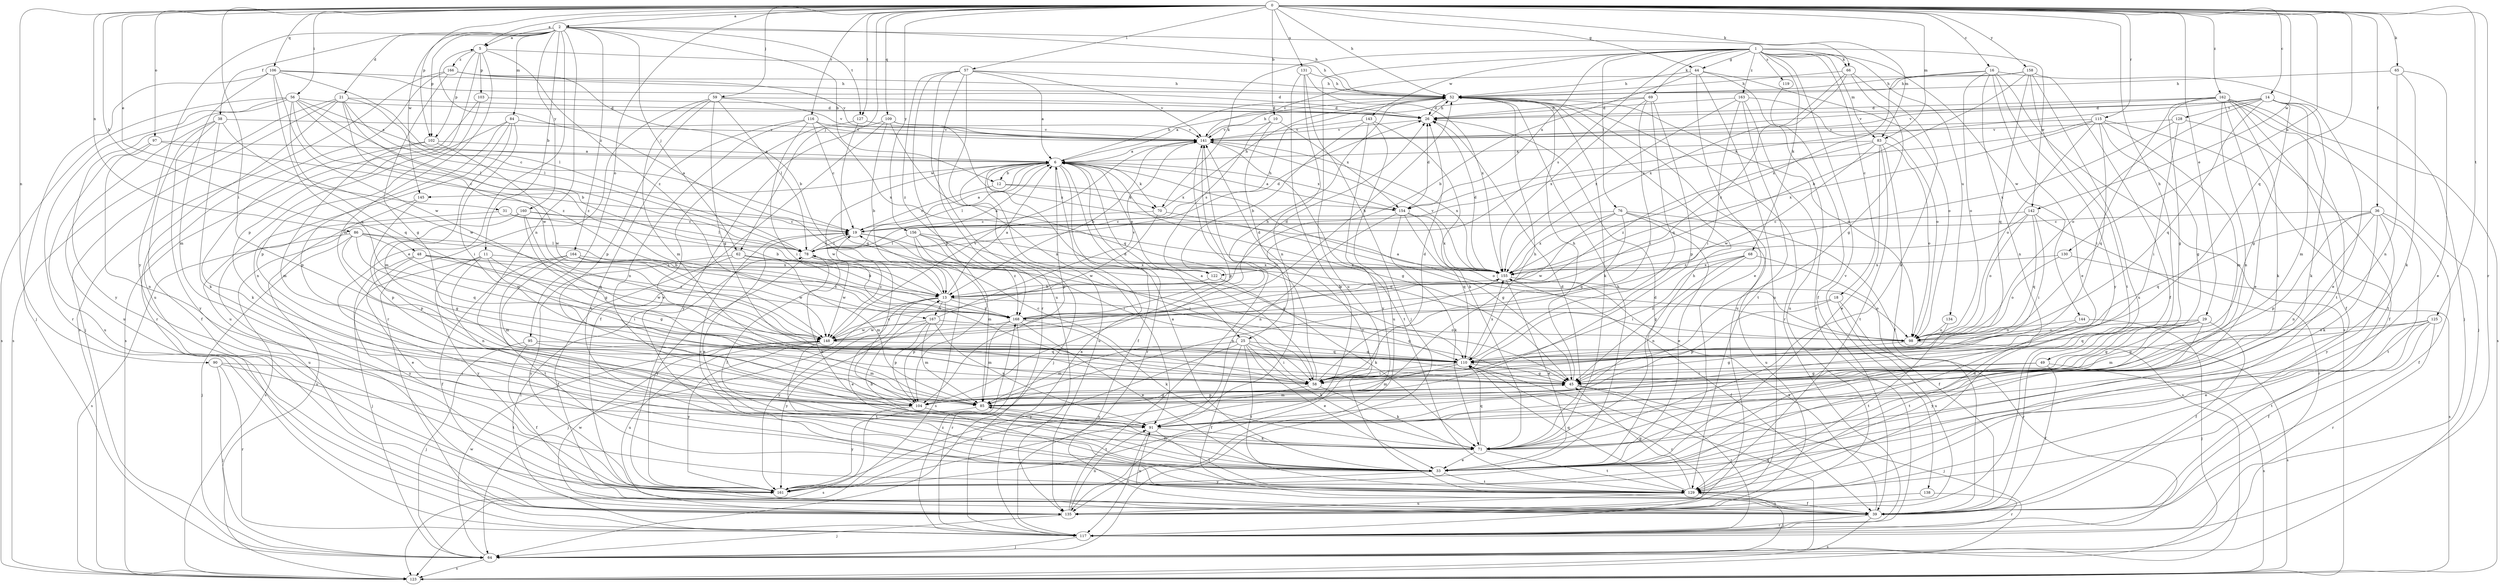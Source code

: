 strict digraph  {
0;
1;
2;
5;
6;
10;
11;
12;
13;
14;
16;
18;
19;
21;
25;
26;
29;
31;
33;
36;
38;
39;
44;
45;
48;
49;
52;
56;
57;
58;
59;
62;
64;
65;
66;
68;
69;
70;
71;
76;
78;
83;
84;
85;
86;
90;
91;
95;
97;
98;
102;
103;
104;
106;
109;
110;
115;
116;
117;
119;
122;
123;
125;
127;
128;
129;
130;
131;
134;
135;
138;
141;
142;
143;
144;
145;
148;
154;
155;
156;
158;
160;
161;
162;
163;
164;
166;
167;
168;
0 -> 2  [label=a];
0 -> 5  [label=a];
0 -> 10  [label=b];
0 -> 14  [label=c];
0 -> 16  [label=c];
0 -> 29  [label=e];
0 -> 31  [label=e];
0 -> 36  [label=f];
0 -> 44  [label=g];
0 -> 48  [label=h];
0 -> 49  [label=h];
0 -> 52  [label=h];
0 -> 56  [label=i];
0 -> 57  [label=i];
0 -> 58  [label=i];
0 -> 59  [label=j];
0 -> 62  [label=j];
0 -> 65  [label=k];
0 -> 66  [label=k];
0 -> 83  [label=m];
0 -> 86  [label=n];
0 -> 90  [label=n];
0 -> 95  [label=o];
0 -> 97  [label=o];
0 -> 102  [label=p];
0 -> 106  [label=q];
0 -> 109  [label=q];
0 -> 110  [label=q];
0 -> 115  [label=r];
0 -> 116  [label=r];
0 -> 117  [label=r];
0 -> 125  [label=t];
0 -> 127  [label=t];
0 -> 130  [label=u];
0 -> 131  [label=u];
0 -> 142  [label=w];
0 -> 156  [label=y];
0 -> 158  [label=y];
0 -> 162  [label=z];
1 -> 18  [label=c];
1 -> 44  [label=g];
1 -> 66  [label=k];
1 -> 68  [label=k];
1 -> 69  [label=k];
1 -> 70  [label=k];
1 -> 76  [label=l];
1 -> 83  [label=m];
1 -> 119  [label=s];
1 -> 122  [label=s];
1 -> 134  [label=u];
1 -> 135  [label=u];
1 -> 138  [label=v];
1 -> 142  [label=w];
1 -> 143  [label=w];
1 -> 144  [label=w];
1 -> 154  [label=x];
1 -> 163  [label=z];
2 -> 5  [label=a];
2 -> 11  [label=b];
2 -> 12  [label=b];
2 -> 21  [label=d];
2 -> 33  [label=e];
2 -> 38  [label=f];
2 -> 52  [label=h];
2 -> 62  [label=j];
2 -> 83  [label=m];
2 -> 84  [label=m];
2 -> 91  [label=n];
2 -> 102  [label=p];
2 -> 127  [label=t];
2 -> 145  [label=w];
2 -> 160  [label=y];
2 -> 161  [label=y];
2 -> 164  [label=z];
5 -> 52  [label=h];
5 -> 85  [label=m];
5 -> 102  [label=p];
5 -> 103  [label=p];
5 -> 104  [label=p];
5 -> 166  [label=z];
5 -> 167  [label=z];
6 -> 12  [label=b];
6 -> 25  [label=d];
6 -> 39  [label=f];
6 -> 45  [label=g];
6 -> 52  [label=h];
6 -> 64  [label=j];
6 -> 70  [label=k];
6 -> 78  [label=l];
6 -> 104  [label=p];
6 -> 117  [label=r];
6 -> 122  [label=s];
6 -> 135  [label=u];
6 -> 145  [label=w];
6 -> 148  [label=w];
6 -> 154  [label=x];
10 -> 25  [label=d];
10 -> 122  [label=s];
10 -> 141  [label=v];
10 -> 154  [label=x];
11 -> 45  [label=g];
11 -> 58  [label=i];
11 -> 64  [label=j];
11 -> 91  [label=n];
11 -> 122  [label=s];
11 -> 161  [label=y];
12 -> 19  [label=c];
12 -> 70  [label=k];
12 -> 154  [label=x];
13 -> 5  [label=a];
13 -> 6  [label=a];
13 -> 33  [label=e];
13 -> 45  [label=g];
13 -> 64  [label=j];
13 -> 104  [label=p];
13 -> 161  [label=y];
13 -> 167  [label=z];
13 -> 168  [label=z];
14 -> 26  [label=d];
14 -> 33  [label=e];
14 -> 45  [label=g];
14 -> 71  [label=k];
14 -> 85  [label=m];
14 -> 98  [label=o];
14 -> 110  [label=q];
14 -> 128  [label=t];
14 -> 141  [label=v];
14 -> 154  [label=x];
16 -> 33  [label=e];
16 -> 52  [label=h];
16 -> 64  [label=j];
16 -> 91  [label=n];
16 -> 98  [label=o];
16 -> 123  [label=s];
16 -> 155  [label=x];
16 -> 161  [label=y];
18 -> 104  [label=p];
18 -> 117  [label=r];
18 -> 135  [label=u];
18 -> 168  [label=z];
19 -> 6  [label=a];
19 -> 33  [label=e];
19 -> 45  [label=g];
19 -> 58  [label=i];
19 -> 78  [label=l];
21 -> 19  [label=c];
21 -> 26  [label=d];
21 -> 64  [label=j];
21 -> 78  [label=l];
21 -> 117  [label=r];
21 -> 123  [label=s];
21 -> 148  [label=w];
21 -> 168  [label=z];
25 -> 33  [label=e];
25 -> 39  [label=f];
25 -> 58  [label=i];
25 -> 71  [label=k];
25 -> 85  [label=m];
25 -> 110  [label=q];
25 -> 129  [label=t];
25 -> 161  [label=y];
26 -> 52  [label=h];
26 -> 141  [label=v];
29 -> 39  [label=f];
29 -> 45  [label=g];
29 -> 85  [label=m];
29 -> 91  [label=n];
29 -> 98  [label=o];
29 -> 110  [label=q];
29 -> 161  [label=y];
31 -> 13  [label=b];
31 -> 19  [label=c];
31 -> 135  [label=u];
33 -> 6  [label=a];
33 -> 13  [label=b];
33 -> 19  [label=c];
33 -> 26  [label=d];
33 -> 52  [label=h];
33 -> 78  [label=l];
33 -> 85  [label=m];
33 -> 129  [label=t];
33 -> 161  [label=y];
36 -> 19  [label=c];
36 -> 39  [label=f];
36 -> 71  [label=k];
36 -> 91  [label=n];
36 -> 104  [label=p];
36 -> 110  [label=q];
36 -> 129  [label=t];
36 -> 161  [label=y];
38 -> 39  [label=f];
38 -> 71  [label=k];
38 -> 135  [label=u];
38 -> 141  [label=v];
38 -> 148  [label=w];
38 -> 161  [label=y];
39 -> 91  [label=n];
39 -> 117  [label=r];
39 -> 123  [label=s];
39 -> 141  [label=v];
39 -> 155  [label=x];
44 -> 13  [label=b];
44 -> 33  [label=e];
44 -> 52  [label=h];
44 -> 98  [label=o];
44 -> 117  [label=r];
44 -> 135  [label=u];
45 -> 52  [label=h];
45 -> 64  [label=j];
45 -> 85  [label=m];
45 -> 104  [label=p];
45 -> 117  [label=r];
48 -> 33  [label=e];
48 -> 148  [label=w];
48 -> 155  [label=x];
48 -> 161  [label=y];
48 -> 168  [label=z];
49 -> 39  [label=f];
49 -> 45  [label=g];
49 -> 58  [label=i];
49 -> 123  [label=s];
52 -> 26  [label=d];
52 -> 71  [label=k];
52 -> 98  [label=o];
52 -> 117  [label=r];
52 -> 135  [label=u];
56 -> 6  [label=a];
56 -> 13  [label=b];
56 -> 26  [label=d];
56 -> 78  [label=l];
56 -> 110  [label=q];
56 -> 117  [label=r];
56 -> 123  [label=s];
56 -> 161  [label=y];
56 -> 168  [label=z];
57 -> 6  [label=a];
57 -> 52  [label=h];
57 -> 91  [label=n];
57 -> 104  [label=p];
57 -> 117  [label=r];
57 -> 135  [label=u];
57 -> 141  [label=v];
57 -> 168  [label=z];
58 -> 6  [label=a];
58 -> 19  [label=c];
58 -> 26  [label=d];
58 -> 71  [label=k];
58 -> 141  [label=v];
58 -> 161  [label=y];
59 -> 26  [label=d];
59 -> 45  [label=g];
59 -> 78  [label=l];
59 -> 85  [label=m];
59 -> 104  [label=p];
59 -> 117  [label=r];
59 -> 141  [label=v];
62 -> 13  [label=b];
62 -> 39  [label=f];
62 -> 85  [label=m];
62 -> 155  [label=x];
62 -> 161  [label=y];
62 -> 168  [label=z];
64 -> 110  [label=q];
64 -> 123  [label=s];
64 -> 148  [label=w];
65 -> 33  [label=e];
65 -> 52  [label=h];
65 -> 71  [label=k];
65 -> 91  [label=n];
66 -> 45  [label=g];
66 -> 52  [label=h];
66 -> 71  [label=k];
66 -> 155  [label=x];
66 -> 168  [label=z];
68 -> 39  [label=f];
68 -> 45  [label=g];
68 -> 58  [label=i];
68 -> 91  [label=n];
68 -> 155  [label=x];
69 -> 6  [label=a];
69 -> 26  [label=d];
69 -> 58  [label=i];
69 -> 104  [label=p];
69 -> 110  [label=q];
69 -> 155  [label=x];
70 -> 19  [label=c];
70 -> 45  [label=g];
70 -> 52  [label=h];
70 -> 148  [label=w];
71 -> 26  [label=d];
71 -> 33  [label=e];
71 -> 52  [label=h];
71 -> 110  [label=q];
71 -> 129  [label=t];
76 -> 19  [label=c];
76 -> 33  [label=e];
76 -> 110  [label=q];
76 -> 123  [label=s];
76 -> 135  [label=u];
76 -> 148  [label=w];
76 -> 155  [label=x];
78 -> 6  [label=a];
78 -> 19  [label=c];
78 -> 26  [label=d];
78 -> 52  [label=h];
78 -> 71  [label=k];
78 -> 148  [label=w];
78 -> 155  [label=x];
78 -> 161  [label=y];
83 -> 6  [label=a];
83 -> 33  [label=e];
83 -> 39  [label=f];
83 -> 98  [label=o];
83 -> 129  [label=t];
83 -> 148  [label=w];
83 -> 168  [label=z];
84 -> 58  [label=i];
84 -> 85  [label=m];
84 -> 91  [label=n];
84 -> 104  [label=p];
84 -> 135  [label=u];
84 -> 141  [label=v];
85 -> 52  [label=h];
85 -> 91  [label=n];
85 -> 155  [label=x];
85 -> 161  [label=y];
86 -> 13  [label=b];
86 -> 45  [label=g];
86 -> 64  [label=j];
86 -> 78  [label=l];
86 -> 110  [label=q];
86 -> 123  [label=s];
86 -> 148  [label=w];
90 -> 58  [label=i];
90 -> 64  [label=j];
90 -> 117  [label=r];
90 -> 129  [label=t];
91 -> 71  [label=k];
91 -> 117  [label=r];
91 -> 129  [label=t];
95 -> 39  [label=f];
95 -> 64  [label=j];
95 -> 85  [label=m];
95 -> 110  [label=q];
97 -> 6  [label=a];
97 -> 19  [label=c];
97 -> 91  [label=n];
97 -> 135  [label=u];
98 -> 6  [label=a];
98 -> 45  [label=g];
98 -> 123  [label=s];
102 -> 6  [label=a];
102 -> 71  [label=k];
102 -> 85  [label=m];
102 -> 148  [label=w];
103 -> 26  [label=d];
103 -> 104  [label=p];
103 -> 123  [label=s];
104 -> 19  [label=c];
104 -> 45  [label=g];
104 -> 123  [label=s];
104 -> 129  [label=t];
106 -> 26  [label=d];
106 -> 52  [label=h];
106 -> 64  [label=j];
106 -> 78  [label=l];
106 -> 85  [label=m];
106 -> 110  [label=q];
106 -> 148  [label=w];
109 -> 13  [label=b];
109 -> 39  [label=f];
109 -> 110  [label=q];
109 -> 141  [label=v];
109 -> 155  [label=x];
109 -> 161  [label=y];
110 -> 45  [label=g];
110 -> 58  [label=i];
110 -> 85  [label=m];
110 -> 117  [label=r];
110 -> 155  [label=x];
115 -> 19  [label=c];
115 -> 39  [label=f];
115 -> 45  [label=g];
115 -> 85  [label=m];
115 -> 98  [label=o];
115 -> 110  [label=q];
115 -> 141  [label=v];
115 -> 155  [label=x];
116 -> 19  [label=c];
116 -> 58  [label=i];
116 -> 91  [label=n];
116 -> 129  [label=t];
116 -> 141  [label=v];
116 -> 155  [label=x];
117 -> 6  [label=a];
117 -> 64  [label=j];
117 -> 78  [label=l];
117 -> 168  [label=z];
119 -> 39  [label=f];
122 -> 13  [label=b];
122 -> 71  [label=k];
125 -> 33  [label=e];
125 -> 39  [label=f];
125 -> 45  [label=g];
125 -> 98  [label=o];
125 -> 117  [label=r];
125 -> 129  [label=t];
127 -> 33  [label=e];
127 -> 110  [label=q];
127 -> 141  [label=v];
128 -> 58  [label=i];
128 -> 129  [label=t];
128 -> 141  [label=v];
128 -> 155  [label=x];
129 -> 39  [label=f];
129 -> 45  [label=g];
129 -> 64  [label=j];
129 -> 110  [label=q];
129 -> 135  [label=u];
130 -> 98  [label=o];
130 -> 123  [label=s];
130 -> 155  [label=x];
131 -> 52  [label=h];
131 -> 64  [label=j];
131 -> 91  [label=n];
131 -> 155  [label=x];
131 -> 161  [label=y];
134 -> 98  [label=o];
134 -> 129  [label=t];
135 -> 64  [label=j];
135 -> 91  [label=n];
135 -> 141  [label=v];
135 -> 148  [label=w];
138 -> 117  [label=r];
138 -> 135  [label=u];
141 -> 6  [label=a];
141 -> 13  [label=b];
141 -> 52  [label=h];
141 -> 104  [label=p];
141 -> 129  [label=t];
141 -> 155  [label=x];
142 -> 19  [label=c];
142 -> 58  [label=i];
142 -> 98  [label=o];
142 -> 110  [label=q];
142 -> 117  [label=r];
142 -> 168  [label=z];
143 -> 13  [label=b];
143 -> 71  [label=k];
143 -> 135  [label=u];
143 -> 141  [label=v];
143 -> 161  [label=y];
144 -> 64  [label=j];
144 -> 98  [label=o];
144 -> 129  [label=t];
145 -> 104  [label=p];
145 -> 123  [label=s];
148 -> 52  [label=h];
148 -> 110  [label=q];
148 -> 129  [label=t];
148 -> 135  [label=u];
148 -> 141  [label=v];
148 -> 161  [label=y];
154 -> 6  [label=a];
154 -> 26  [label=d];
154 -> 71  [label=k];
154 -> 91  [label=n];
154 -> 98  [label=o];
154 -> 110  [label=q];
154 -> 155  [label=x];
155 -> 13  [label=b];
155 -> 26  [label=d];
155 -> 33  [label=e];
155 -> 39  [label=f];
155 -> 98  [label=o];
155 -> 141  [label=v];
156 -> 58  [label=i];
156 -> 78  [label=l];
156 -> 85  [label=m];
156 -> 98  [label=o];
156 -> 123  [label=s];
156 -> 168  [label=z];
158 -> 13  [label=b];
158 -> 39  [label=f];
158 -> 52  [label=h];
158 -> 110  [label=q];
158 -> 129  [label=t];
158 -> 135  [label=u];
158 -> 141  [label=v];
160 -> 19  [label=c];
160 -> 45  [label=g];
160 -> 78  [label=l];
160 -> 104  [label=p];
160 -> 110  [label=q];
160 -> 123  [label=s];
162 -> 26  [label=d];
162 -> 33  [label=e];
162 -> 39  [label=f];
162 -> 45  [label=g];
162 -> 58  [label=i];
162 -> 64  [label=j];
162 -> 71  [label=k];
162 -> 91  [label=n];
162 -> 123  [label=s];
162 -> 129  [label=t];
162 -> 141  [label=v];
163 -> 26  [label=d];
163 -> 58  [label=i];
163 -> 98  [label=o];
163 -> 129  [label=t];
163 -> 135  [label=u];
163 -> 155  [label=x];
164 -> 39  [label=f];
164 -> 85  [label=m];
164 -> 129  [label=t];
164 -> 148  [label=w];
164 -> 155  [label=x];
164 -> 168  [label=z];
166 -> 13  [label=b];
166 -> 45  [label=g];
166 -> 52  [label=h];
166 -> 123  [label=s];
166 -> 135  [label=u];
166 -> 141  [label=v];
167 -> 85  [label=m];
167 -> 91  [label=n];
167 -> 98  [label=o];
167 -> 104  [label=p];
167 -> 141  [label=v];
167 -> 148  [label=w];
167 -> 161  [label=y];
168 -> 26  [label=d];
168 -> 33  [label=e];
168 -> 52  [label=h];
168 -> 71  [label=k];
168 -> 85  [label=m];
168 -> 117  [label=r];
168 -> 148  [label=w];
}
